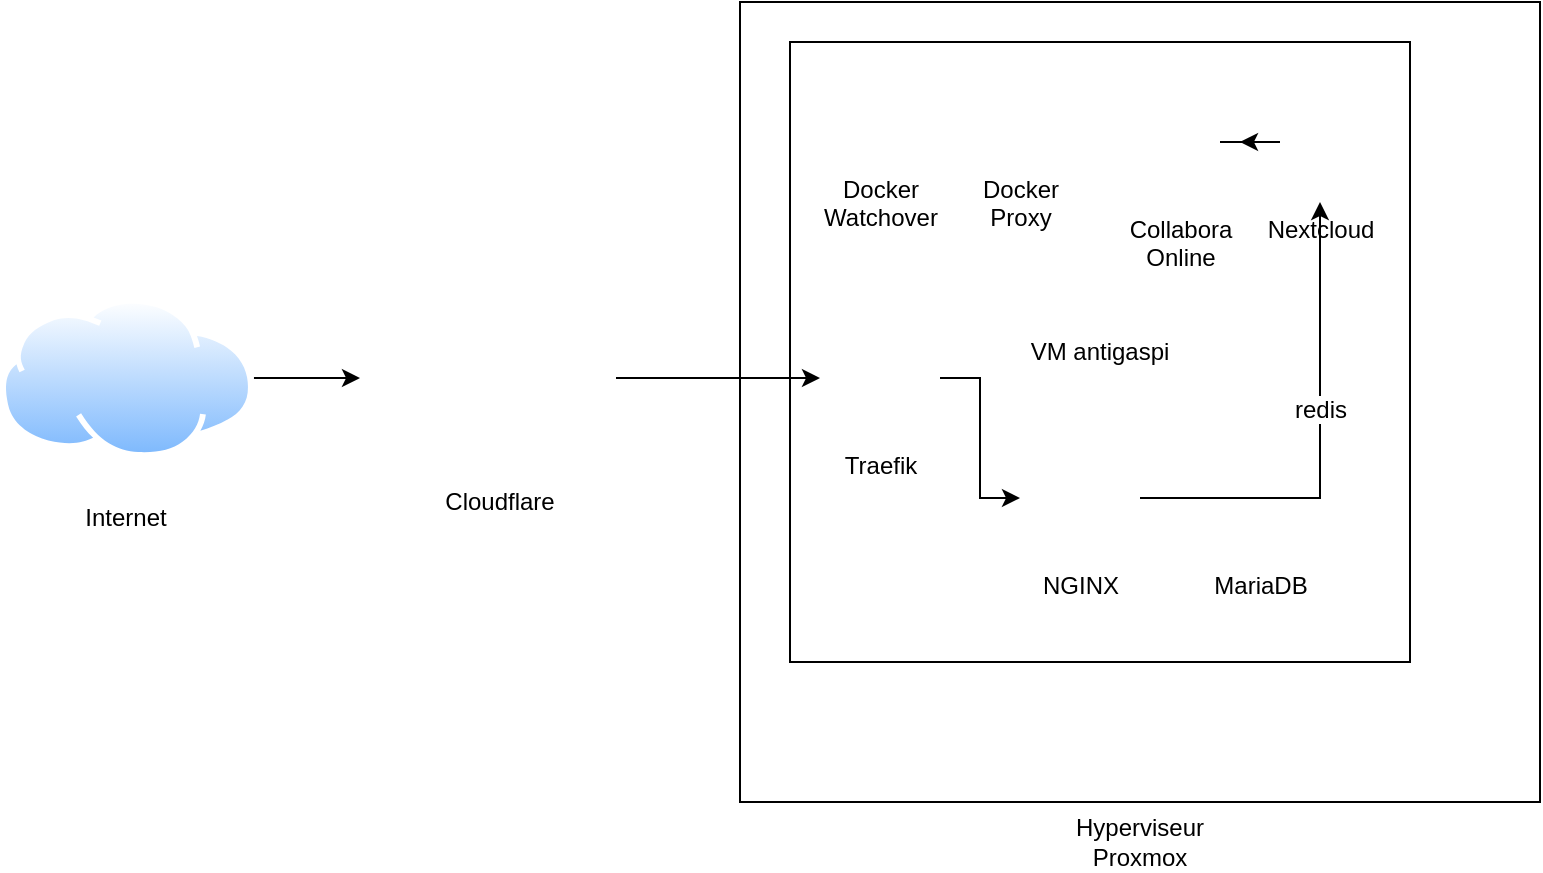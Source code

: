 <mxfile version="14.1.1" type="device"><diagram id="LbWXocc31D2Diymaehn0" name="Page-1"><mxGraphModel dx="1422" dy="812" grid="1" gridSize="10" guides="1" tooltips="1" connect="1" arrows="1" fold="1" page="1" pageScale="1" pageWidth="850" pageHeight="1100" math="0" shadow="0"><root><mxCell id="0"/><mxCell id="1" parent="0"/><mxCell id="nEuz2Mdp1Zte_JNFg7KQ-21" style="edgeStyle=orthogonalEdgeStyle;rounded=0;orthogonalLoop=1;jettySize=auto;html=1;" edge="1" parent="1" source="nEuz2Mdp1Zte_JNFg7KQ-1" target="nEuz2Mdp1Zte_JNFg7KQ-2"><mxGeometry relative="1" as="geometry"/></mxCell><mxCell id="nEuz2Mdp1Zte_JNFg7KQ-1" value="" style="aspect=fixed;perimeter=ellipsePerimeter;html=1;align=center;shadow=0;dashed=0;spacingTop=3;image;image=img/lib/active_directory/internet_cloud.svg;" vertex="1" parent="1"><mxGeometry x="30" y="388" width="126.98" height="80" as="geometry"/></mxCell><mxCell id="nEuz2Mdp1Zte_JNFg7KQ-2" value="" style="shape=image;html=1;verticalAlign=top;verticalLabelPosition=bottom;labelBackgroundColor=#ffffff;imageAspect=0;aspect=fixed;image=https://cdn4.iconfinder.com/data/icons/logos-brands-5/24/cloudflare-128.png" vertex="1" parent="1"><mxGeometry x="210" y="364" width="128" height="128" as="geometry"/></mxCell><mxCell id="nEuz2Mdp1Zte_JNFg7KQ-4" value="Internet" style="text;html=1;strokeColor=none;fillColor=none;align=center;verticalAlign=middle;whiteSpace=wrap;rounded=0;" vertex="1" parent="1"><mxGeometry x="73.49" y="488" width="40" height="20" as="geometry"/></mxCell><mxCell id="nEuz2Mdp1Zte_JNFg7KQ-5" value="Cloudflare" style="text;html=1;strokeColor=none;fillColor=none;align=center;verticalAlign=middle;whiteSpace=wrap;rounded=0;" vertex="1" parent="1"><mxGeometry x="260" y="480" width="40" height="20" as="geometry"/></mxCell><mxCell id="nEuz2Mdp1Zte_JNFg7KQ-6" value="" style="whiteSpace=wrap;html=1;aspect=fixed;" vertex="1" parent="1"><mxGeometry x="400" y="240" width="400" height="400" as="geometry"/></mxCell><mxCell id="nEuz2Mdp1Zte_JNFg7KQ-7" value="Hyperviseur Proxmox" style="text;html=1;strokeColor=none;fillColor=none;align=center;verticalAlign=middle;whiteSpace=wrap;rounded=0;" vertex="1" parent="1"><mxGeometry x="580" y="650" width="40" height="20" as="geometry"/></mxCell><mxCell id="nEuz2Mdp1Zte_JNFg7KQ-8" value="VM antigaspi" style="rounded=0;whiteSpace=wrap;html=1;" vertex="1" parent="1"><mxGeometry x="425" y="260" width="310" height="310" as="geometry"/></mxCell><mxCell id="nEuz2Mdp1Zte_JNFg7KQ-25" style="edgeStyle=orthogonalEdgeStyle;rounded=0;orthogonalLoop=1;jettySize=auto;html=1;" edge="1" parent="1" source="nEuz2Mdp1Zte_JNFg7KQ-9" target="nEuz2Mdp1Zte_JNFg7KQ-14"><mxGeometry relative="1" as="geometry"/></mxCell><mxCell id="nEuz2Mdp1Zte_JNFg7KQ-9" value="Nextcloud" style="shape=image;html=1;verticalAlign=top;verticalLabelPosition=bottom;labelBackgroundColor=#ffffff;imageAspect=0;aspect=fixed;image=https://cdn1.iconfinder.com/data/icons/logos-and-brands-3/512/97_Docker_logo_logos-128.png" vertex="1" parent="1"><mxGeometry x="660" y="280" width="60" height="60" as="geometry"/></mxCell><mxCell id="nEuz2Mdp1Zte_JNFg7KQ-10" value="MariaDB" style="shape=image;html=1;verticalAlign=top;verticalLabelPosition=bottom;labelBackgroundColor=#ffffff;imageAspect=0;aspect=fixed;image=https://cdn1.iconfinder.com/data/icons/logos-and-brands-3/512/97_Docker_logo_logos-128.png" vertex="1" parent="1"><mxGeometry x="630" y="458" width="60" height="60" as="geometry"/></mxCell><mxCell id="nEuz2Mdp1Zte_JNFg7KQ-23" style="edgeStyle=orthogonalEdgeStyle;rounded=0;orthogonalLoop=1;jettySize=auto;html=1;" edge="1" parent="1" source="nEuz2Mdp1Zte_JNFg7KQ-11" target="nEuz2Mdp1Zte_JNFg7KQ-12"><mxGeometry relative="1" as="geometry"><Array as="points"><mxPoint x="520" y="428"/><mxPoint x="520" y="488"/></Array></mxGeometry></mxCell><mxCell id="nEuz2Mdp1Zte_JNFg7KQ-11" value="Traefik" style="shape=image;html=1;verticalAlign=top;verticalLabelPosition=bottom;labelBackgroundColor=#ffffff;imageAspect=0;aspect=fixed;image=https://cdn1.iconfinder.com/data/icons/logos-and-brands-3/512/97_Docker_logo_logos-128.png" vertex="1" parent="1"><mxGeometry x="440" y="398" width="60" height="60" as="geometry"/></mxCell><mxCell id="nEuz2Mdp1Zte_JNFg7KQ-24" style="edgeStyle=orthogonalEdgeStyle;rounded=0;orthogonalLoop=1;jettySize=auto;html=1;" edge="1" parent="1" source="nEuz2Mdp1Zte_JNFg7KQ-12" target="nEuz2Mdp1Zte_JNFg7KQ-9"><mxGeometry relative="1" as="geometry"/></mxCell><mxCell id="nEuz2Mdp1Zte_JNFg7KQ-12" value="NGINX" style="shape=image;html=1;verticalAlign=top;verticalLabelPosition=bottom;labelBackgroundColor=#ffffff;imageAspect=0;aspect=fixed;image=https://cdn1.iconfinder.com/data/icons/logos-and-brands-3/512/97_Docker_logo_logos-128.png" vertex="1" parent="1"><mxGeometry x="540" y="458" width="60" height="60" as="geometry"/></mxCell><mxCell id="nEuz2Mdp1Zte_JNFg7KQ-14" value="Collabora&lt;br&gt;Online" style="shape=image;html=1;verticalAlign=top;verticalLabelPosition=bottom;labelBackgroundColor=#ffffff;imageAspect=0;aspect=fixed;image=https://cdn1.iconfinder.com/data/icons/logos-and-brands-3/512/97_Docker_logo_logos-128.png" vertex="1" parent="1"><mxGeometry x="590" y="280" width="60" height="60" as="geometry"/></mxCell><mxCell id="nEuz2Mdp1Zte_JNFg7KQ-17" value="redis" style="shape=image;html=1;verticalAlign=top;verticalLabelPosition=bottom;labelBackgroundColor=#ffffff;imageAspect=0;aspect=fixed;image=https://cdn1.iconfinder.com/data/icons/logos-and-brands-3/512/97_Docker_logo_logos-128.png" vertex="1" parent="1"><mxGeometry x="660" y="370" width="60" height="60" as="geometry"/></mxCell><mxCell id="nEuz2Mdp1Zte_JNFg7KQ-19" value="Docker&lt;br&gt;Proxy" style="shape=image;html=1;verticalAlign=top;verticalLabelPosition=bottom;labelBackgroundColor=#ffffff;imageAspect=0;aspect=fixed;image=https://cdn1.iconfinder.com/data/icons/logos-and-brands-3/512/97_Docker_logo_logos-128.png" vertex="1" parent="1"><mxGeometry x="510" y="260" width="60" height="60" as="geometry"/></mxCell><mxCell id="nEuz2Mdp1Zte_JNFg7KQ-20" value="Docker&lt;br&gt;Watchover" style="shape=image;html=1;verticalAlign=top;verticalLabelPosition=bottom;labelBackgroundColor=#ffffff;imageAspect=0;aspect=fixed;image=https://cdn1.iconfinder.com/data/icons/logos-and-brands-3/512/97_Docker_logo_logos-128.png" vertex="1" parent="1"><mxGeometry x="440" y="260" width="60" height="60" as="geometry"/></mxCell><mxCell id="nEuz2Mdp1Zte_JNFg7KQ-22" style="edgeStyle=orthogonalEdgeStyle;rounded=0;orthogonalLoop=1;jettySize=auto;html=1;" edge="1" parent="1" source="nEuz2Mdp1Zte_JNFg7KQ-2" target="nEuz2Mdp1Zte_JNFg7KQ-11"><mxGeometry relative="1" as="geometry"/></mxCell></root></mxGraphModel></diagram></mxfile>